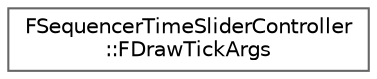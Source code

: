 digraph "Graphical Class Hierarchy"
{
 // INTERACTIVE_SVG=YES
 // LATEX_PDF_SIZE
  bgcolor="transparent";
  edge [fontname=Helvetica,fontsize=10,labelfontname=Helvetica,labelfontsize=10];
  node [fontname=Helvetica,fontsize=10,shape=box,height=0.2,width=0.4];
  rankdir="LR";
  Node0 [id="Node000000",label="FSequencerTimeSliderController\l::FDrawTickArgs",height=0.2,width=0.4,color="grey40", fillcolor="white", style="filled",URL="$db/d82/structFSequencerTimeSliderController_1_1FDrawTickArgs.html",tooltip=" "];
}
